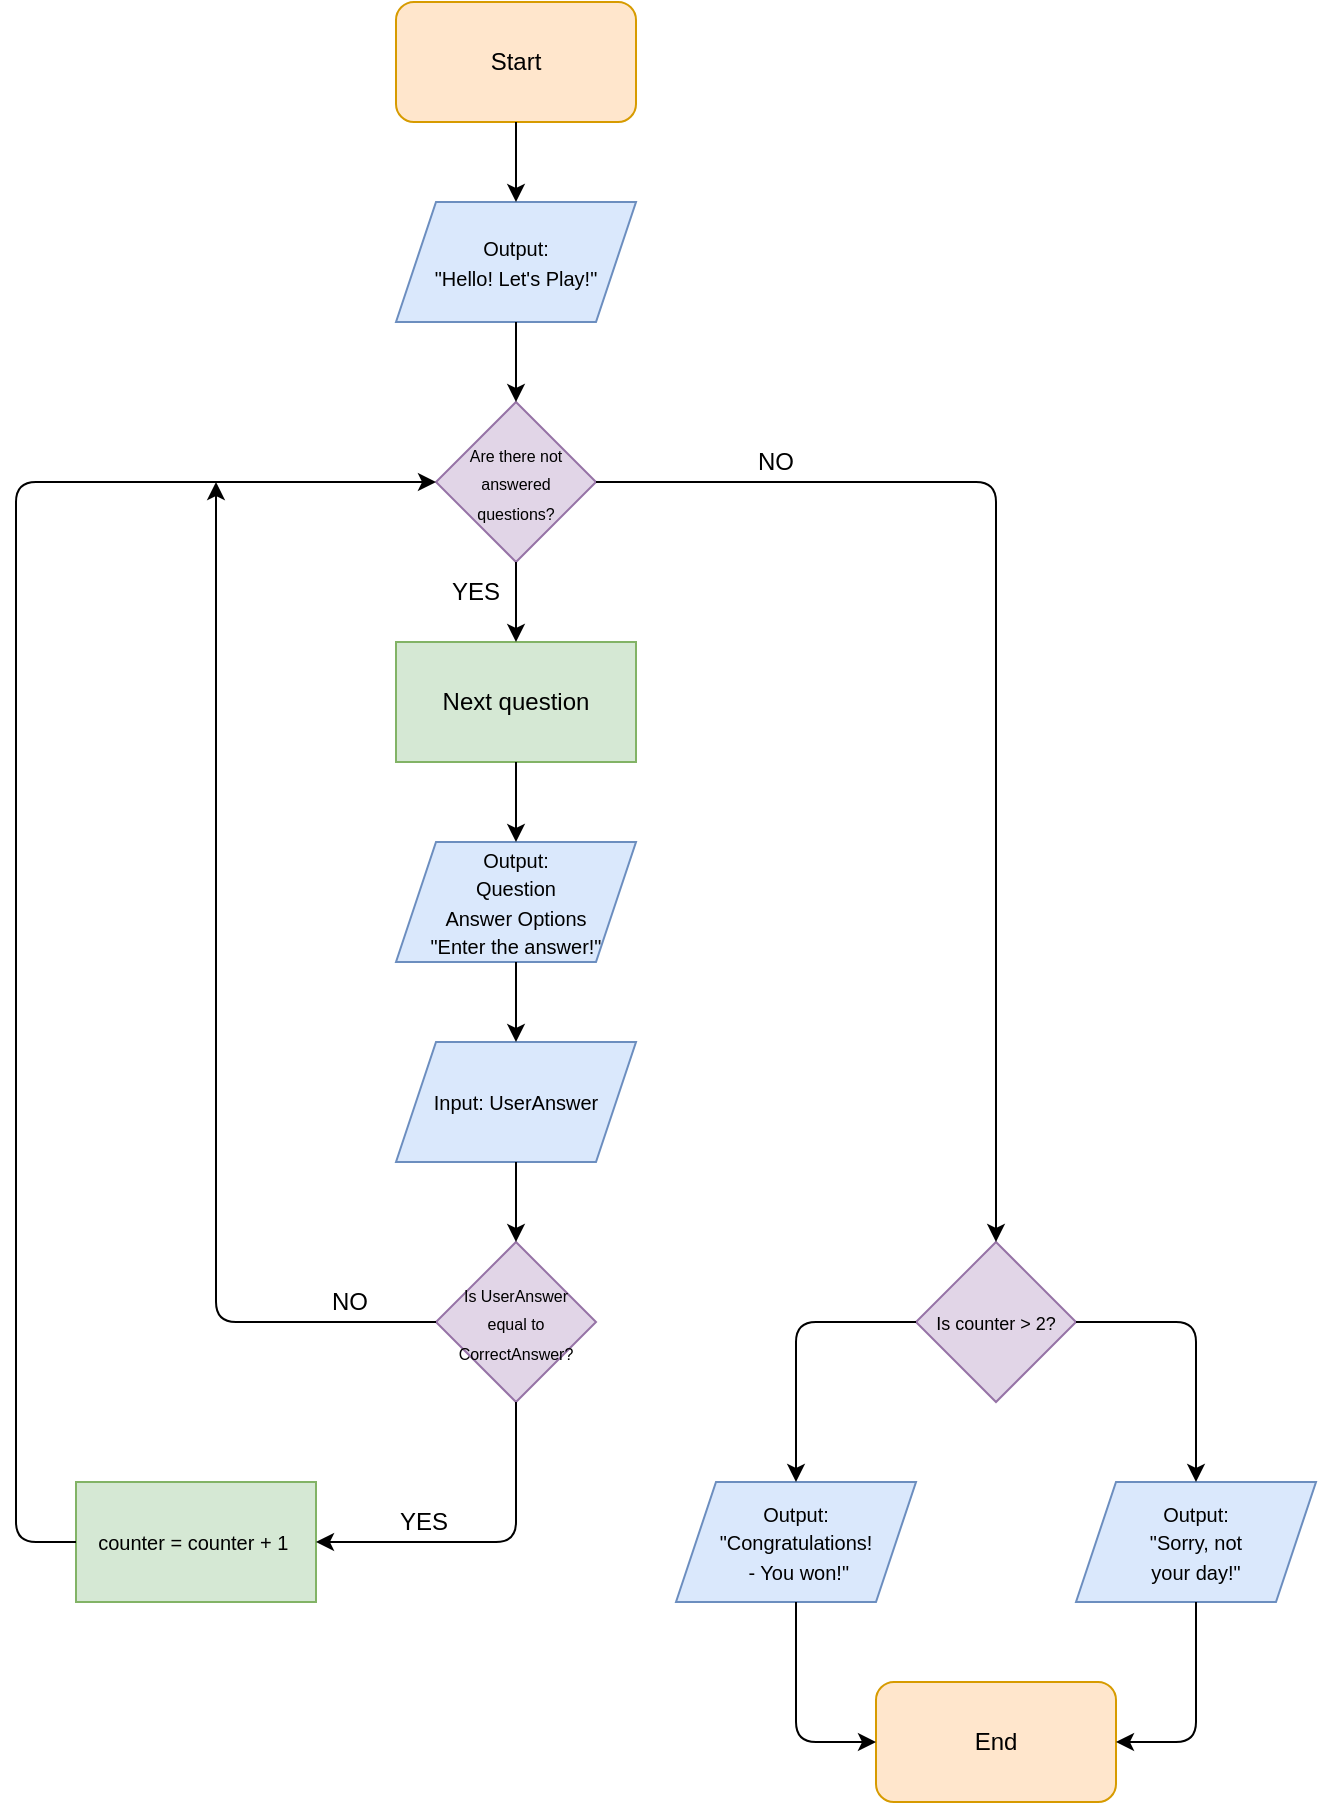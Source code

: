 <mxfile version="14.4.3" type="device"><diagram id="mQYkwaMFHIuaZNNgZXjm" name="Страница 1"><mxGraphModel dx="792" dy="514" grid="1" gridSize="10" guides="1" tooltips="1" connect="1" arrows="1" fold="1" page="1" pageScale="1" pageWidth="827" pageHeight="1169" math="0" shadow="0"><root><mxCell id="0"/><mxCell id="1" parent="0"/><mxCell id="CrFMrLEcsTbakaHNthUl-1" value="Start" style="rounded=1;whiteSpace=wrap;html=1;fillColor=#ffe6cc;strokeColor=#d79b00;" vertex="1" parent="1"><mxGeometry x="290" y="40" width="120" height="60" as="geometry"/></mxCell><mxCell id="CrFMrLEcsTbakaHNthUl-2" value="&lt;font style=&quot;font-size: 10px&quot;&gt;Output: &lt;br&gt;&quot;Hello! Let's Play!&quot;&lt;/font&gt;" style="shape=parallelogram;perimeter=parallelogramPerimeter;whiteSpace=wrap;html=1;fixedSize=1;fillColor=#dae8fc;strokeColor=#6c8ebf;" vertex="1" parent="1"><mxGeometry x="290" y="140" width="120" height="60" as="geometry"/></mxCell><mxCell id="CrFMrLEcsTbakaHNthUl-3" value="Next question" style="rounded=0;whiteSpace=wrap;html=1;fillColor=#d5e8d4;strokeColor=#82b366;" vertex="1" parent="1"><mxGeometry x="290" y="360" width="120" height="60" as="geometry"/></mxCell><mxCell id="CrFMrLEcsTbakaHNthUl-4" value="&lt;font style=&quot;font-size: 10px&quot;&gt;Output: &lt;br&gt;Question&lt;br&gt;Answer Options&lt;br&gt;&quot;Enter the answer!&quot;&lt;br&gt;&lt;/font&gt;" style="shape=parallelogram;perimeter=parallelogramPerimeter;whiteSpace=wrap;html=1;fixedSize=1;fillColor=#dae8fc;strokeColor=#6c8ebf;" vertex="1" parent="1"><mxGeometry x="290" y="460" width="120" height="60" as="geometry"/></mxCell><mxCell id="CrFMrLEcsTbakaHNthUl-5" value="&lt;font style=&quot;font-size: 10px&quot;&gt;Input: UserAnswer&lt;/font&gt;" style="shape=parallelogram;perimeter=parallelogramPerimeter;whiteSpace=wrap;html=1;fixedSize=1;fillColor=#dae8fc;strokeColor=#6c8ebf;" vertex="1" parent="1"><mxGeometry x="290" y="560" width="120" height="60" as="geometry"/></mxCell><mxCell id="CrFMrLEcsTbakaHNthUl-6" value="&lt;font style=&quot;font-size: 8px&quot;&gt;Is UserAnswer &lt;br&gt;equal to CorrectAnswer?&lt;/font&gt;" style="rhombus;whiteSpace=wrap;html=1;fillColor=#e1d5e7;strokeColor=#9673a6;" vertex="1" parent="1"><mxGeometry x="310" y="660" width="80" height="80" as="geometry"/></mxCell><mxCell id="CrFMrLEcsTbakaHNthUl-7" value="&lt;font style=&quot;font-size: 10px&quot;&gt;counter = counter + 1&amp;nbsp;&lt;/font&gt;" style="rounded=0;whiteSpace=wrap;html=1;fillColor=#d5e8d4;strokeColor=#82b366;" vertex="1" parent="1"><mxGeometry x="130" y="780" width="120" height="60" as="geometry"/></mxCell><mxCell id="CrFMrLEcsTbakaHNthUl-8" value="&lt;font style=&quot;font-size: 8px&quot;&gt;Are there not answered &lt;br&gt;questions?&lt;/font&gt;" style="rhombus;whiteSpace=wrap;html=1;fillColor=#e1d5e7;strokeColor=#9673a6;" vertex="1" parent="1"><mxGeometry x="310" y="240" width="80" height="80" as="geometry"/></mxCell><mxCell id="CrFMrLEcsTbakaHNthUl-9" value="End" style="rounded=1;whiteSpace=wrap;html=1;fillColor=#ffe6cc;strokeColor=#d79b00;" vertex="1" parent="1"><mxGeometry x="530" y="880" width="120" height="60" as="geometry"/></mxCell><mxCell id="CrFMrLEcsTbakaHNthUl-10" value="&lt;font style=&quot;font-size: 9px&quot;&gt;Is counter &amp;gt; 2?&lt;/font&gt;" style="rhombus;whiteSpace=wrap;html=1;fillColor=#e1d5e7;strokeColor=#9673a6;" vertex="1" parent="1"><mxGeometry x="550" y="660" width="80" height="80" as="geometry"/></mxCell><mxCell id="CrFMrLEcsTbakaHNthUl-11" value="&lt;font style=&quot;font-size: 10px&quot;&gt;Output:&lt;br&gt;&quot;Sorry, not &lt;br&gt;your day!&quot;&lt;/font&gt;" style="shape=parallelogram;perimeter=parallelogramPerimeter;whiteSpace=wrap;html=1;fixedSize=1;fillColor=#dae8fc;strokeColor=#6c8ebf;" vertex="1" parent="1"><mxGeometry x="630" y="780" width="120" height="60" as="geometry"/></mxCell><mxCell id="CrFMrLEcsTbakaHNthUl-12" value="&lt;font style=&quot;font-size: 10px&quot;&gt;Output: &lt;br&gt;&quot;Congratulations!&lt;br&gt;&amp;nbsp;- You won!&quot;&lt;/font&gt;" style="shape=parallelogram;perimeter=parallelogramPerimeter;whiteSpace=wrap;html=1;fixedSize=1;fillColor=#dae8fc;strokeColor=#6c8ebf;" vertex="1" parent="1"><mxGeometry x="430" y="780" width="120" height="60" as="geometry"/></mxCell><mxCell id="CrFMrLEcsTbakaHNthUl-13" value="" style="endArrow=classic;html=1;exitX=1;exitY=0.5;exitDx=0;exitDy=0;entryX=0.5;entryY=0;entryDx=0;entryDy=0;" edge="1" parent="1" source="CrFMrLEcsTbakaHNthUl-8" target="CrFMrLEcsTbakaHNthUl-10"><mxGeometry width="50" height="50" relative="1" as="geometry"><mxPoint x="390" y="360" as="sourcePoint"/><mxPoint x="440" y="310" as="targetPoint"/><Array as="points"><mxPoint x="590" y="280"/></Array></mxGeometry></mxCell><mxCell id="CrFMrLEcsTbakaHNthUl-14" value="" style="endArrow=classic;html=1;entryX=0.5;entryY=0;entryDx=0;entryDy=0;exitX=0;exitY=0.5;exitDx=0;exitDy=0;" edge="1" parent="1" source="CrFMrLEcsTbakaHNthUl-10" target="CrFMrLEcsTbakaHNthUl-12"><mxGeometry width="50" height="50" relative="1" as="geometry"><mxPoint x="390" y="760" as="sourcePoint"/><mxPoint x="440" y="710" as="targetPoint"/><Array as="points"><mxPoint x="490" y="700"/></Array></mxGeometry></mxCell><mxCell id="CrFMrLEcsTbakaHNthUl-15" value="" style="endArrow=classic;html=1;entryX=0.5;entryY=0;entryDx=0;entryDy=0;exitX=1;exitY=0.5;exitDx=0;exitDy=0;" edge="1" parent="1" source="CrFMrLEcsTbakaHNthUl-10" target="CrFMrLEcsTbakaHNthUl-11"><mxGeometry width="50" height="50" relative="1" as="geometry"><mxPoint x="390" y="760" as="sourcePoint"/><mxPoint x="440" y="710" as="targetPoint"/><Array as="points"><mxPoint x="690" y="700"/></Array></mxGeometry></mxCell><mxCell id="CrFMrLEcsTbakaHNthUl-16" value="" style="endArrow=classic;html=1;entryX=0;entryY=0.5;entryDx=0;entryDy=0;exitX=0.5;exitY=1;exitDx=0;exitDy=0;" edge="1" parent="1" source="CrFMrLEcsTbakaHNthUl-12" target="CrFMrLEcsTbakaHNthUl-9"><mxGeometry width="50" height="50" relative="1" as="geometry"><mxPoint x="390" y="760" as="sourcePoint"/><mxPoint x="440" y="710" as="targetPoint"/><Array as="points"><mxPoint x="490" y="910"/></Array></mxGeometry></mxCell><mxCell id="CrFMrLEcsTbakaHNthUl-17" value="" style="endArrow=classic;html=1;entryX=1;entryY=0.5;entryDx=0;entryDy=0;exitX=0.5;exitY=1;exitDx=0;exitDy=0;" edge="1" parent="1" source="CrFMrLEcsTbakaHNthUl-11" target="CrFMrLEcsTbakaHNthUl-9"><mxGeometry width="50" height="50" relative="1" as="geometry"><mxPoint x="390" y="760" as="sourcePoint"/><mxPoint x="440" y="710" as="targetPoint"/><Array as="points"><mxPoint x="690" y="910"/></Array></mxGeometry></mxCell><mxCell id="CrFMrLEcsTbakaHNthUl-18" value="" style="endArrow=classic;html=1;entryX=1;entryY=0.5;entryDx=0;entryDy=0;exitX=0.5;exitY=1;exitDx=0;exitDy=0;" edge="1" parent="1" source="CrFMrLEcsTbakaHNthUl-6" target="CrFMrLEcsTbakaHNthUl-7"><mxGeometry width="50" height="50" relative="1" as="geometry"><mxPoint x="390" y="660" as="sourcePoint"/><mxPoint x="440" y="610" as="targetPoint"/><Array as="points"><mxPoint x="350" y="810"/></Array></mxGeometry></mxCell><mxCell id="CrFMrLEcsTbakaHNthUl-19" value="" style="endArrow=classic;html=1;exitX=0;exitY=0.5;exitDx=0;exitDy=0;entryX=0;entryY=0.5;entryDx=0;entryDy=0;" edge="1" parent="1" source="CrFMrLEcsTbakaHNthUl-7" target="CrFMrLEcsTbakaHNthUl-8"><mxGeometry width="50" height="50" relative="1" as="geometry"><mxPoint x="390" y="660" as="sourcePoint"/><mxPoint x="140" y="430" as="targetPoint"/><Array as="points"><mxPoint x="100" y="810"/><mxPoint x="100" y="280"/></Array></mxGeometry></mxCell><mxCell id="CrFMrLEcsTbakaHNthUl-20" value="" style="endArrow=classic;html=1;exitX=0;exitY=0.5;exitDx=0;exitDy=0;" edge="1" parent="1" source="CrFMrLEcsTbakaHNthUl-6"><mxGeometry width="50" height="50" relative="1" as="geometry"><mxPoint x="390" y="560" as="sourcePoint"/><mxPoint x="200" y="280" as="targetPoint"/><Array as="points"><mxPoint x="200" y="700"/></Array></mxGeometry></mxCell><mxCell id="CrFMrLEcsTbakaHNthUl-21" value="" style="endArrow=classic;html=1;entryX=0.5;entryY=0;entryDx=0;entryDy=0;" edge="1" parent="1" source="CrFMrLEcsTbakaHNthUl-8" target="CrFMrLEcsTbakaHNthUl-3"><mxGeometry width="50" height="50" relative="1" as="geometry"><mxPoint x="390" y="460" as="sourcePoint"/><mxPoint x="440" y="410" as="targetPoint"/></mxGeometry></mxCell><mxCell id="CrFMrLEcsTbakaHNthUl-22" value="" style="endArrow=classic;html=1;entryX=0.5;entryY=0;entryDx=0;entryDy=0;exitX=0.5;exitY=1;exitDx=0;exitDy=0;" edge="1" parent="1" source="CrFMrLEcsTbakaHNthUl-3" target="CrFMrLEcsTbakaHNthUl-4"><mxGeometry width="50" height="50" relative="1" as="geometry"><mxPoint x="360" y="330" as="sourcePoint"/><mxPoint x="360" y="370" as="targetPoint"/></mxGeometry></mxCell><mxCell id="CrFMrLEcsTbakaHNthUl-23" value="" style="endArrow=classic;html=1;entryX=0.5;entryY=0;entryDx=0;entryDy=0;exitX=0.5;exitY=1;exitDx=0;exitDy=0;" edge="1" parent="1" source="CrFMrLEcsTbakaHNthUl-4" target="CrFMrLEcsTbakaHNthUl-5"><mxGeometry width="50" height="50" relative="1" as="geometry"><mxPoint x="390" y="560" as="sourcePoint"/><mxPoint x="440" y="510" as="targetPoint"/></mxGeometry></mxCell><mxCell id="CrFMrLEcsTbakaHNthUl-24" value="" style="endArrow=classic;html=1;entryX=0.5;entryY=0;entryDx=0;entryDy=0;exitX=0.5;exitY=1;exitDx=0;exitDy=0;" edge="1" parent="1" source="CrFMrLEcsTbakaHNthUl-5" target="CrFMrLEcsTbakaHNthUl-6"><mxGeometry width="50" height="50" relative="1" as="geometry"><mxPoint x="390" y="660" as="sourcePoint"/><mxPoint x="440" y="610" as="targetPoint"/></mxGeometry></mxCell><mxCell id="CrFMrLEcsTbakaHNthUl-25" value="" style="endArrow=classic;html=1;entryX=0.5;entryY=0;entryDx=0;entryDy=0;exitX=0.5;exitY=1;exitDx=0;exitDy=0;" edge="1" parent="1" source="CrFMrLEcsTbakaHNthUl-2" target="CrFMrLEcsTbakaHNthUl-8"><mxGeometry width="50" height="50" relative="1" as="geometry"><mxPoint x="390" y="360" as="sourcePoint"/><mxPoint x="440" y="310" as="targetPoint"/></mxGeometry></mxCell><mxCell id="CrFMrLEcsTbakaHNthUl-26" value="" style="endArrow=classic;html=1;entryX=0.5;entryY=0;entryDx=0;entryDy=0;exitX=0.5;exitY=1;exitDx=0;exitDy=0;" edge="1" parent="1" source="CrFMrLEcsTbakaHNthUl-1" target="CrFMrLEcsTbakaHNthUl-2"><mxGeometry width="50" height="50" relative="1" as="geometry"><mxPoint x="390" y="260" as="sourcePoint"/><mxPoint x="440" y="210" as="targetPoint"/></mxGeometry></mxCell><mxCell id="CrFMrLEcsTbakaHNthUl-27" value="YES" style="text;html=1;strokeColor=none;fillColor=none;align=center;verticalAlign=middle;whiteSpace=wrap;rounded=0;" vertex="1" parent="1"><mxGeometry x="310" y="325" width="40" height="20" as="geometry"/></mxCell><mxCell id="CrFMrLEcsTbakaHNthUl-29" value="YES" style="text;html=1;strokeColor=none;fillColor=none;align=center;verticalAlign=middle;whiteSpace=wrap;rounded=0;" vertex="1" parent="1"><mxGeometry x="284" y="790" width="40" height="20" as="geometry"/></mxCell><mxCell id="CrFMrLEcsTbakaHNthUl-30" value="NO" style="text;html=1;strokeColor=none;fillColor=none;align=center;verticalAlign=middle;whiteSpace=wrap;rounded=0;" vertex="1" parent="1"><mxGeometry x="247" y="680" width="40" height="20" as="geometry"/></mxCell><mxCell id="CrFMrLEcsTbakaHNthUl-32" value="NO" style="text;html=1;strokeColor=none;fillColor=none;align=center;verticalAlign=middle;whiteSpace=wrap;rounded=0;" vertex="1" parent="1"><mxGeometry x="460" y="260" width="40" height="20" as="geometry"/></mxCell></root></mxGraphModel></diagram></mxfile>